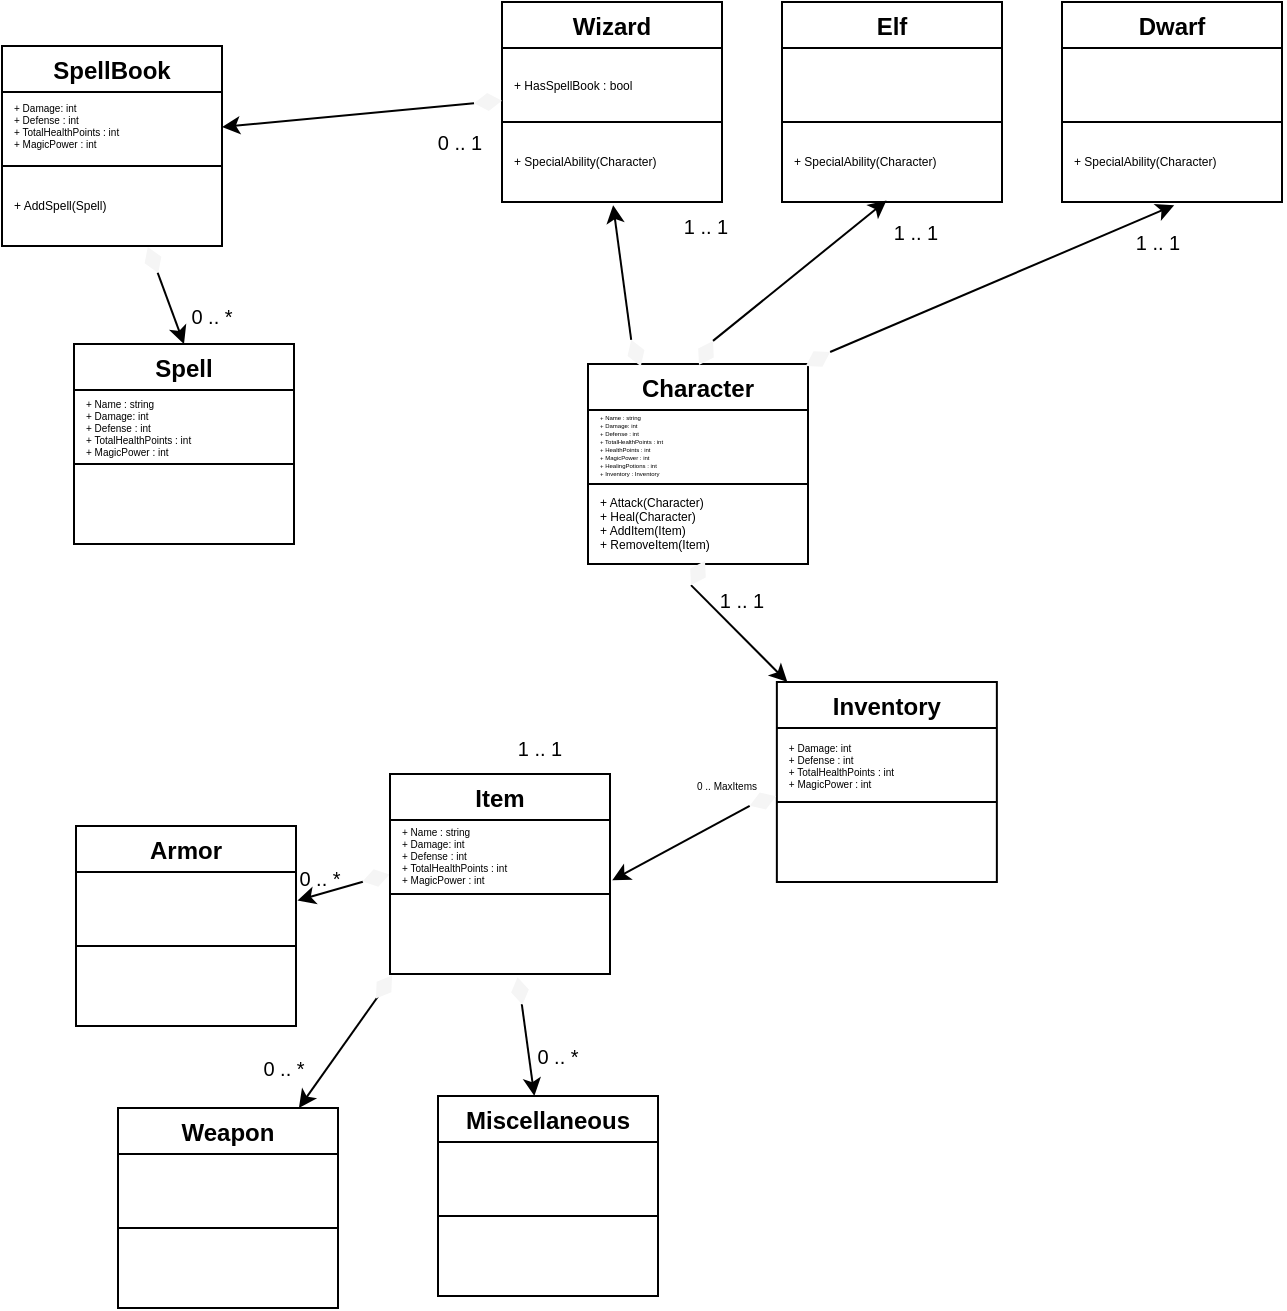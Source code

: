 <mxfile>
    <diagram id="7y4WtiPqoED0MTe5usec" name="Page-1">
        <mxGraphModel dx="215" dy="152" grid="0" gridSize="10" guides="1" tooltips="1" connect="1" arrows="1" fold="1" page="1" pageScale="1" pageWidth="850" pageHeight="1100" math="0" shadow="0">
            <root>
                <mxCell id="0"/>
                <mxCell id="1" parent="0"/>
                <mxCell id="3" value="Elf" style="swimlane;" parent="1" vertex="1">
                    <mxGeometry x="471" y="31" width="110" height="100" as="geometry"/>
                </mxCell>
                <mxCell id="25" value="" style="endArrow=none;html=1;fontSize=6;" parent="3" edge="1">
                    <mxGeometry width="50" height="50" relative="1" as="geometry">
                        <mxPoint y="60.0" as="sourcePoint"/>
                        <mxPoint x="110" y="60.0" as="targetPoint"/>
                    </mxGeometry>
                </mxCell>
                <mxCell id="86" value="+ SpecialAbility(Character)" style="text;strokeColor=none;fillColor=none;align=left;verticalAlign=middle;spacingLeft=4;spacingRight=4;overflow=hidden;points=[[0,0.5],[1,0.5]];portConstraint=eastwest;rotatable=0;fontSize=6;" vertex="1" parent="3">
                    <mxGeometry y="60" width="110" height="40" as="geometry"/>
                </mxCell>
                <mxCell id="4" value="Wizard" style="swimlane;" parent="1" vertex="1">
                    <mxGeometry x="331" y="31" width="110" height="100" as="geometry"/>
                </mxCell>
                <mxCell id="20" value="+ SpecialAbility(Character)" style="text;strokeColor=none;fillColor=none;align=left;verticalAlign=middle;spacingLeft=4;spacingRight=4;overflow=hidden;points=[[0,0.5],[1,0.5]];portConstraint=eastwest;rotatable=0;fontSize=6;" parent="4" vertex="1">
                    <mxGeometry y="60" width="110" height="40" as="geometry"/>
                </mxCell>
                <mxCell id="22" value="" style="endArrow=none;html=1;fontSize=6;" parent="4" edge="1">
                    <mxGeometry width="50" height="50" relative="1" as="geometry">
                        <mxPoint y="60" as="sourcePoint"/>
                        <mxPoint x="110" y="60" as="targetPoint"/>
                    </mxGeometry>
                </mxCell>
                <mxCell id="88" value="+ HasSpellBook : bool" style="text;strokeColor=none;fillColor=none;align=left;verticalAlign=middle;spacingLeft=4;spacingRight=4;overflow=hidden;points=[[0,0.5],[1,0.5]];portConstraint=eastwest;rotatable=0;fontSize=6;" vertex="1" parent="4">
                    <mxGeometry y="24" width="110" height="36" as="geometry"/>
                </mxCell>
                <mxCell id="5" value="Dwarf" style="swimlane;" parent="1" vertex="1">
                    <mxGeometry x="611" y="31" width="110" height="100" as="geometry"/>
                </mxCell>
                <mxCell id="31" value="" style="endArrow=none;html=1;fontSize=6;" parent="5" edge="1">
                    <mxGeometry width="50" height="50" relative="1" as="geometry">
                        <mxPoint y="60.0" as="sourcePoint"/>
                        <mxPoint x="110" y="60.0" as="targetPoint"/>
                    </mxGeometry>
                </mxCell>
                <mxCell id="87" value="+ SpecialAbility(Character)" style="text;strokeColor=none;fillColor=none;align=left;verticalAlign=middle;spacingLeft=4;spacingRight=4;overflow=hidden;points=[[0,0.5],[1,0.5]];portConstraint=eastwest;rotatable=0;fontSize=6;" vertex="1" parent="5">
                    <mxGeometry y="60" width="110" height="40" as="geometry"/>
                </mxCell>
                <mxCell id="60" style="edgeStyle=none;html=1;fontSize=6;startArrow=none;" parent="1" target="39" edge="1">
                    <mxGeometry relative="1" as="geometry">
                        <mxPoint x="272" y="524" as="sourcePoint"/>
                    </mxGeometry>
                </mxCell>
                <mxCell id="61" style="edgeStyle=none;html=1;fontSize=6;startArrow=none;" parent="1" source="77" target="46" edge="1">
                    <mxGeometry relative="1" as="geometry"/>
                </mxCell>
                <mxCell id="6" value="Inventory" style="swimlane;" parent="1" vertex="1">
                    <mxGeometry x="468.43" y="371" width="110" height="100" as="geometry">
                        <mxRectangle x="190" y="250" width="81" height="23" as="alternateBounds"/>
                    </mxGeometry>
                </mxCell>
                <mxCell id="34" value="" style="endArrow=none;html=1;fontSize=6;" parent="6" edge="1">
                    <mxGeometry width="50" height="50" relative="1" as="geometry">
                        <mxPoint y="60.0" as="sourcePoint"/>
                        <mxPoint x="110" y="60.0" as="targetPoint"/>
                    </mxGeometry>
                </mxCell>
                <mxCell id="90" value="+ Damage: int&#10;+ Defense : int&#10;+ TotalHealthPoints : int&#10;+ MagicPower : int" style="text;strokeColor=none;fillColor=none;align=left;verticalAlign=middle;spacingLeft=4;spacingRight=4;overflow=hidden;points=[[0,0.5],[1,0.5]];portConstraint=eastwest;rotatable=0;fontSize=5;" vertex="1" parent="6">
                    <mxGeometry y="24" width="110" height="37" as="geometry"/>
                </mxCell>
                <mxCell id="8" value="" style="endArrow=classic;html=1;exitX=0;exitY=0.5;exitDx=0;exitDy=0;" parent="1" target="6" edge="1" source="105">
                    <mxGeometry width="50" height="50" relative="1" as="geometry">
                        <mxPoint x="422" y="340" as="sourcePoint"/>
                        <mxPoint x="415" y="419.0" as="targetPoint"/>
                    </mxGeometry>
                </mxCell>
                <mxCell id="12" value="&lt;font style=&quot;font-size: 10px&quot;&gt;1 .. 1&lt;/font&gt;" style="text;html=1;strokeColor=none;fillColor=none;align=center;verticalAlign=middle;whiteSpace=wrap;rounded=0;" parent="1" vertex="1">
                    <mxGeometry x="335" y="399" width="30" height="10" as="geometry"/>
                </mxCell>
                <mxCell id="39" value="Weapon" style="swimlane;" parent="1" vertex="1">
                    <mxGeometry x="139" y="584" width="110" height="100" as="geometry">
                        <mxRectangle x="190" y="250" width="81" height="23" as="alternateBounds"/>
                    </mxGeometry>
                </mxCell>
                <mxCell id="42" value="" style="endArrow=none;html=1;fontSize=6;" parent="39" edge="1">
                    <mxGeometry width="50" height="50" relative="1" as="geometry">
                        <mxPoint y="60.0" as="sourcePoint"/>
                        <mxPoint x="110" y="60.0" as="targetPoint"/>
                    </mxGeometry>
                </mxCell>
                <mxCell id="43" value="Armor" style="swimlane;" parent="1" vertex="1">
                    <mxGeometry x="118" y="443" width="110" height="100" as="geometry">
                        <mxRectangle x="190" y="250" width="81" height="23" as="alternateBounds"/>
                    </mxGeometry>
                </mxCell>
                <mxCell id="45" value="" style="endArrow=none;html=1;fontSize=6;" parent="43" edge="1">
                    <mxGeometry width="50" height="50" relative="1" as="geometry">
                        <mxPoint y="60.0" as="sourcePoint"/>
                        <mxPoint x="110" y="60.0" as="targetPoint"/>
                    </mxGeometry>
                </mxCell>
                <mxCell id="46" value="Miscellaneous" style="swimlane;" parent="1" vertex="1">
                    <mxGeometry x="299" y="578" width="110" height="100" as="geometry">
                        <mxRectangle x="190" y="250" width="81" height="23" as="alternateBounds"/>
                    </mxGeometry>
                </mxCell>
                <mxCell id="48" value="" style="endArrow=none;html=1;fontSize=6;" parent="46" edge="1">
                    <mxGeometry width="50" height="50" relative="1" as="geometry">
                        <mxPoint y="60.0" as="sourcePoint"/>
                        <mxPoint x="110" y="60.0" as="targetPoint"/>
                    </mxGeometry>
                </mxCell>
                <mxCell id="63" style="edgeStyle=none;html=1;entryX=0.5;entryY=0;entryDx=0;entryDy=0;fontSize=6;startArrow=none;" parent="1" source="81" target="55" edge="1">
                    <mxGeometry relative="1" as="geometry"/>
                </mxCell>
                <mxCell id="49" value="SpellBook" style="swimlane;" parent="1" vertex="1">
                    <mxGeometry x="81" y="53" width="110" height="100" as="geometry">
                        <mxRectangle x="190" y="250" width="81" height="23" as="alternateBounds"/>
                    </mxGeometry>
                </mxCell>
                <mxCell id="51" value="" style="endArrow=none;html=1;fontSize=6;" parent="49" edge="1">
                    <mxGeometry width="50" height="50" relative="1" as="geometry">
                        <mxPoint y="60.0" as="sourcePoint"/>
                        <mxPoint x="110" y="60.0" as="targetPoint"/>
                    </mxGeometry>
                </mxCell>
                <mxCell id="70" value="+ AddSpell(Spell)" style="text;strokeColor=none;fillColor=none;align=left;verticalAlign=middle;spacingLeft=4;spacingRight=4;overflow=hidden;points=[[0,0.5],[1,0.5]];portConstraint=eastwest;rotatable=0;fontSize=6;" parent="49" vertex="1">
                    <mxGeometry y="61" width="110" height="38" as="geometry"/>
                </mxCell>
                <mxCell id="91" value="+ Damage: int&#10;+ Defense : int&#10;+ TotalHealthPoints : int&#10;+ MagicPower : int" style="text;strokeColor=none;fillColor=none;align=left;verticalAlign=middle;spacingLeft=4;spacingRight=4;overflow=hidden;points=[[0,0.5],[1,0.5]];portConstraint=eastwest;rotatable=0;fontSize=5;" vertex="1" parent="49">
                    <mxGeometry y="22" width="110" height="37" as="geometry"/>
                </mxCell>
                <mxCell id="55" value="Spell" style="swimlane;" parent="1" vertex="1">
                    <mxGeometry x="117" y="202" width="110" height="100" as="geometry">
                        <mxRectangle x="190" y="250" width="81" height="23" as="alternateBounds"/>
                    </mxGeometry>
                </mxCell>
                <mxCell id="57" value="" style="endArrow=none;html=1;fontSize=6;" parent="55" edge="1">
                    <mxGeometry width="50" height="50" relative="1" as="geometry">
                        <mxPoint y="60.0" as="sourcePoint"/>
                        <mxPoint x="110" y="60.0" as="targetPoint"/>
                    </mxGeometry>
                </mxCell>
                <mxCell id="92" value="+ Name : string&#10;+ Damage: int&#10;+ Defense : int&#10;+ TotalHealthPoints : int&#10;+ MagicPower : int" style="text;strokeColor=none;fillColor=none;align=left;verticalAlign=middle;spacingLeft=4;spacingRight=4;overflow=hidden;points=[[0,0.5],[1,0.5]];portConstraint=eastwest;rotatable=0;fontSize=5;" vertex="1" parent="55">
                    <mxGeometry y="24" width="110" height="37" as="geometry"/>
                </mxCell>
                <mxCell id="59" style="edgeStyle=none;html=1;fontSize=6;startArrow=none;" parent="1" source="71" edge="1">
                    <mxGeometry relative="1" as="geometry">
                        <mxPoint x="228.714" y="480.286" as="targetPoint"/>
                    </mxGeometry>
                </mxCell>
                <mxCell id="64" value="&lt;font style=&quot;font-size: 10px&quot;&gt;0 .. *&lt;/font&gt;" style="text;html=1;strokeColor=none;fillColor=none;align=center;verticalAlign=middle;whiteSpace=wrap;rounded=0;" parent="1" vertex="1">
                    <mxGeometry x="225" y="464" width="30" height="10" as="geometry"/>
                </mxCell>
                <mxCell id="65" value="&lt;font style=&quot;font-size: 10px&quot;&gt;0 .. *&lt;/font&gt;" style="text;html=1;strokeColor=none;fillColor=none;align=center;verticalAlign=middle;whiteSpace=wrap;rounded=0;" parent="1" vertex="1">
                    <mxGeometry x="207" y="559" width="30" height="10" as="geometry"/>
                </mxCell>
                <mxCell id="66" value="&lt;font style=&quot;font-size: 10px&quot;&gt;0 .. *&lt;/font&gt;" style="text;html=1;strokeColor=none;fillColor=none;align=center;verticalAlign=middle;whiteSpace=wrap;rounded=0;" parent="1" vertex="1">
                    <mxGeometry x="344" y="553" width="30" height="10" as="geometry"/>
                </mxCell>
                <mxCell id="69" value="&lt;font style=&quot;font-size: 10px&quot;&gt;0 .. *&lt;/font&gt;" style="text;html=1;strokeColor=none;fillColor=none;align=center;verticalAlign=middle;whiteSpace=wrap;rounded=0;" parent="1" vertex="1">
                    <mxGeometry x="171" y="183" width="30" height="10" as="geometry"/>
                </mxCell>
                <mxCell id="71" value="" style="rhombus;whiteSpace=wrap;html=1;fontSize=6;fillColor=#f5f5f5;fontColor=#333333;strokeColor=none;rotation=-15;" parent="1" vertex="1">
                    <mxGeometry x="261" y="464.5" width="14" height="9" as="geometry"/>
                </mxCell>
                <mxCell id="73" value="" style="edgeStyle=none;html=1;fontSize=6;endArrow=none;" parent="1" edge="1">
                    <mxGeometry relative="1" as="geometry">
                        <mxPoint x="467.997" y="419.403" as="targetPoint"/>
                        <mxPoint x="468.43" y="419.297" as="sourcePoint"/>
                    </mxGeometry>
                </mxCell>
                <mxCell id="74" value="" style="rhombus;whiteSpace=wrap;html=1;fontSize=6;fillColor=#f5f5f5;fontColor=#333333;strokeColor=none;rotation=-55;" parent="1" vertex="1">
                    <mxGeometry x="265" y="519" width="14" height="9" as="geometry"/>
                </mxCell>
                <mxCell id="77" value="" style="rhombus;whiteSpace=wrap;html=1;fontSize=6;fillColor=#f5f5f5;fontColor=#333333;strokeColor=none;rotation=-100;" parent="1" vertex="1">
                    <mxGeometry x="333" y="521" width="14" height="9" as="geometry"/>
                </mxCell>
                <mxCell id="78" value="" style="edgeStyle=none;html=1;fontSize=6;endArrow=none;" parent="1" source="6" edge="1">
                    <mxGeometry relative="1" as="geometry">
                        <mxPoint x="530.977" y="471" as="sourcePoint"/>
                        <mxPoint x="532.211" y="470.614" as="targetPoint"/>
                    </mxGeometry>
                </mxCell>
                <mxCell id="80" value="" style="edgeStyle=none;html=1;fontSize=6;endArrow=none;" parent="1" source="6" edge="1">
                    <mxGeometry relative="1" as="geometry">
                        <mxPoint x="579.215" y="436.173" as="targetPoint"/>
                        <mxPoint x="578.43" y="436.491" as="sourcePoint"/>
                    </mxGeometry>
                </mxCell>
                <mxCell id="81" value="" style="rhombus;whiteSpace=wrap;html=1;fontSize=6;fillColor=#f5f5f5;fontColor=#333333;strokeColor=none;rotation=-22;direction=south;" parent="1" vertex="1">
                    <mxGeometry x="152" y="153" width="9" height="14" as="geometry"/>
                </mxCell>
                <mxCell id="98" style="edgeStyle=none;html=1;entryX=0.475;entryY=0.981;entryDx=0;entryDy=0;entryPerimeter=0;fontSize=5;exitX=1;exitY=0.5;exitDx=0;exitDy=0;" edge="1" parent="1" source="108" target="86">
                    <mxGeometry relative="1" as="geometry">
                        <mxPoint x="446" y="184" as="sourcePoint"/>
                    </mxGeometry>
                </mxCell>
                <mxCell id="99" style="edgeStyle=none;html=1;entryX=0.51;entryY=1.04;entryDx=0;entryDy=0;entryPerimeter=0;fontSize=5;exitX=1;exitY=0.5;exitDx=0;exitDy=0;" edge="1" parent="1" source="109" target="87">
                    <mxGeometry relative="1" as="geometry">
                        <mxPoint x="505" y="181" as="sourcePoint"/>
                    </mxGeometry>
                </mxCell>
                <mxCell id="82" value="Character" style="swimlane;" vertex="1" parent="1">
                    <mxGeometry x="374" y="212" width="110" height="100" as="geometry"/>
                </mxCell>
                <mxCell id="83" value="+ Name : string&#10;+ Damage: int&#10;+ Defense : int&#10;+ TotalHealthPoints : int&#10;+ HealthPoints : int&#10;+ MagicPower : int&#10;+ HealingPotions : int&#10;+ Inventory : Inventory" style="text;strokeColor=none;fillColor=none;align=left;verticalAlign=middle;spacingLeft=4;spacingRight=4;overflow=hidden;points=[[0,0.5],[1,0.5]];portConstraint=eastwest;rotatable=0;fontSize=3;" vertex="1" parent="82">
                    <mxGeometry y="23" width="110" height="37" as="geometry"/>
                </mxCell>
                <mxCell id="84" value="+ Attack(Character)&#10;+ Heal(Character)&#10;+ AddItem(Item)&#10;+ RemoveItem(Item)" style="text;strokeColor=none;fillColor=none;align=left;verticalAlign=middle;spacingLeft=4;spacingRight=4;overflow=hidden;points=[[0,0.5],[1,0.5]];portConstraint=eastwest;rotatable=0;fontSize=6;" vertex="1" parent="82">
                    <mxGeometry y="60" width="110" height="40" as="geometry"/>
                </mxCell>
                <mxCell id="85" value="" style="endArrow=none;html=1;fontSize=6;" edge="1" parent="82">
                    <mxGeometry width="50" height="50" relative="1" as="geometry">
                        <mxPoint y="60" as="sourcePoint"/>
                        <mxPoint x="110" y="60" as="targetPoint"/>
                    </mxGeometry>
                </mxCell>
                <mxCell id="97" value="" style="endArrow=classic;html=1;entryX=0.505;entryY=1.04;entryDx=0;entryDy=0;entryPerimeter=0;exitX=1;exitY=0.5;exitDx=0;exitDy=0;" edge="1" parent="1" source="106" target="20">
                    <mxGeometry width="50" height="50" relative="1" as="geometry">
                        <mxPoint x="398" y="182" as="sourcePoint"/>
                        <mxPoint x="237.002" y="289" as="targetPoint"/>
                    </mxGeometry>
                </mxCell>
                <mxCell id="100" value="&lt;font style=&quot;font-size: 10px&quot;&gt;1 .. 1&lt;/font&gt;" style="text;html=1;strokeColor=none;fillColor=none;align=center;verticalAlign=middle;whiteSpace=wrap;rounded=0;" vertex="1" parent="1">
                    <mxGeometry x="418" y="138" width="30" height="10" as="geometry"/>
                </mxCell>
                <mxCell id="101" value="&lt;font style=&quot;font-size: 10px&quot;&gt;1 .. 1&lt;/font&gt;" style="text;html=1;strokeColor=none;fillColor=none;align=center;verticalAlign=middle;whiteSpace=wrap;rounded=0;" vertex="1" parent="1">
                    <mxGeometry x="523" y="141" width="30" height="10" as="geometry"/>
                </mxCell>
                <mxCell id="102" value="&lt;font style=&quot;font-size: 10px&quot;&gt;1 .. 1&lt;/font&gt;" style="text;html=1;strokeColor=none;fillColor=none;align=center;verticalAlign=middle;whiteSpace=wrap;rounded=0;" vertex="1" parent="1">
                    <mxGeometry x="644" y="146" width="30" height="10" as="geometry"/>
                </mxCell>
                <mxCell id="103" value="" style="endArrow=classic;html=1;entryX=1;entryY=0.5;entryDx=0;entryDy=0;exitX=0;exitY=0.5;exitDx=0;exitDy=0;" edge="1" parent="1" source="111" target="91">
                    <mxGeometry width="50" height="50" relative="1" as="geometry">
                        <mxPoint x="286" y="82" as="sourcePoint"/>
                        <mxPoint x="265.0" y="46.0" as="targetPoint"/>
                    </mxGeometry>
                </mxCell>
                <mxCell id="104" value="&lt;font style=&quot;font-size: 10px&quot;&gt;0 .. 1&lt;/font&gt;" style="text;html=1;strokeColor=none;fillColor=none;align=center;verticalAlign=middle;whiteSpace=wrap;rounded=0;" vertex="1" parent="1">
                    <mxGeometry x="295" y="96" width="30" height="10" as="geometry"/>
                </mxCell>
                <mxCell id="105" value="" style="rhombus;whiteSpace=wrap;html=1;fontSize=6;fillColor=#f5f5f5;fontColor=#333333;strokeColor=none;rotation=-60;" vertex="1" parent="1">
                    <mxGeometry x="422" y="312" width="14" height="9" as="geometry"/>
                </mxCell>
                <mxCell id="106" value="" style="rhombus;whiteSpace=wrap;html=1;fontSize=6;fillColor=#f5f5f5;fontColor=#333333;strokeColor=none;rotation=-110;" vertex="1" parent="1">
                    <mxGeometry x="391" y="202" width="14" height="9" as="geometry"/>
                </mxCell>
                <mxCell id="108" value="" style="rhombus;whiteSpace=wrap;html=1;fontSize=6;fillColor=#f5f5f5;fontColor=#333333;strokeColor=none;rotation=-60;" vertex="1" parent="1">
                    <mxGeometry x="426" y="202" width="14" height="9" as="geometry"/>
                </mxCell>
                <mxCell id="109" value="" style="rhombus;whiteSpace=wrap;html=1;fontSize=6;fillColor=#f5f5f5;fontColor=#333333;strokeColor=none;rotation=-30;" vertex="1" parent="1">
                    <mxGeometry x="482" y="205" width="14" height="9" as="geometry"/>
                </mxCell>
                <mxCell id="111" value="" style="rhombus;whiteSpace=wrap;html=1;fontSize=6;fillColor=#f5f5f5;fontColor=#333333;strokeColor=none;rotation=-5;" vertex="1" parent="1">
                    <mxGeometry x="317" y="76.5" width="14" height="9" as="geometry"/>
                </mxCell>
                <mxCell id="119" value="Item" style="swimlane;" vertex="1" parent="1">
                    <mxGeometry x="275" y="417" width="110" height="100" as="geometry">
                        <mxRectangle x="190" y="250" width="81" height="23" as="alternateBounds"/>
                    </mxGeometry>
                </mxCell>
                <mxCell id="120" value="" style="endArrow=none;html=1;fontSize=6;" edge="1" parent="119">
                    <mxGeometry width="50" height="50" relative="1" as="geometry">
                        <mxPoint y="60.0" as="sourcePoint"/>
                        <mxPoint x="110" y="60.0" as="targetPoint"/>
                    </mxGeometry>
                </mxCell>
                <mxCell id="121" value="+ Name : string&#10;+ Damage: int&#10;+ Defense : int&#10;+ TotalHealthPoints : int&#10;+ MagicPower : int" style="text;strokeColor=none;fillColor=none;align=left;verticalAlign=middle;spacingLeft=4;spacingRight=4;overflow=hidden;points=[[0,0.5],[1,0.5]];portConstraint=eastwest;rotatable=0;fontSize=5;" vertex="1" parent="119">
                    <mxGeometry y="23" width="110" height="37" as="geometry"/>
                </mxCell>
                <mxCell id="122" value="" style="endArrow=classic;html=1;entryX=1.01;entryY=0.815;entryDx=0;entryDy=0;entryPerimeter=0;exitX=0;exitY=0.5;exitDx=0;exitDy=0;" edge="1" parent="1" source="123" target="121">
                    <mxGeometry width="50" height="50" relative="1" as="geometry">
                        <mxPoint x="448" y="436" as="sourcePoint"/>
                        <mxPoint x="447.998" y="499.44" as="targetPoint"/>
                    </mxGeometry>
                </mxCell>
                <mxCell id="123" value="" style="rhombus;whiteSpace=wrap;html=1;fontSize=6;fillColor=#f5f5f5;fontColor=#333333;strokeColor=none;rotation=-20;" vertex="1" parent="1">
                    <mxGeometry x="454.43" y="426" width="14" height="9" as="geometry"/>
                </mxCell>
                <mxCell id="124" value="&lt;font style=&quot;font-size: 10px&quot;&gt;1 .. 1&lt;/font&gt;" style="text;html=1;strokeColor=none;fillColor=none;align=center;verticalAlign=middle;whiteSpace=wrap;rounded=0;" vertex="1" parent="1">
                    <mxGeometry x="436" y="325" width="30" height="10" as="geometry"/>
                </mxCell>
                <mxCell id="125" value="&lt;font style=&quot;font-size: 5px&quot;&gt;0 .. MaxItems&lt;/font&gt;" style="text;html=1;strokeColor=none;fillColor=none;align=center;verticalAlign=middle;whiteSpace=wrap;rounded=0;" vertex="1" parent="1">
                    <mxGeometry x="426" y="414.5" width="35" height="13" as="geometry"/>
                </mxCell>
            </root>
        </mxGraphModel>
    </diagram>
</mxfile>